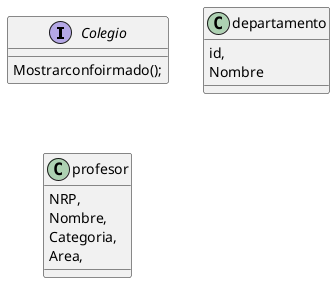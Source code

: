  @startuml
interface Colegio {
Mostrarconfoirmado();
}
class departamento{
id,
Nombre
}

class profesor {
NRP,
Nombre,
Categoria,
Area,
}


@enduml